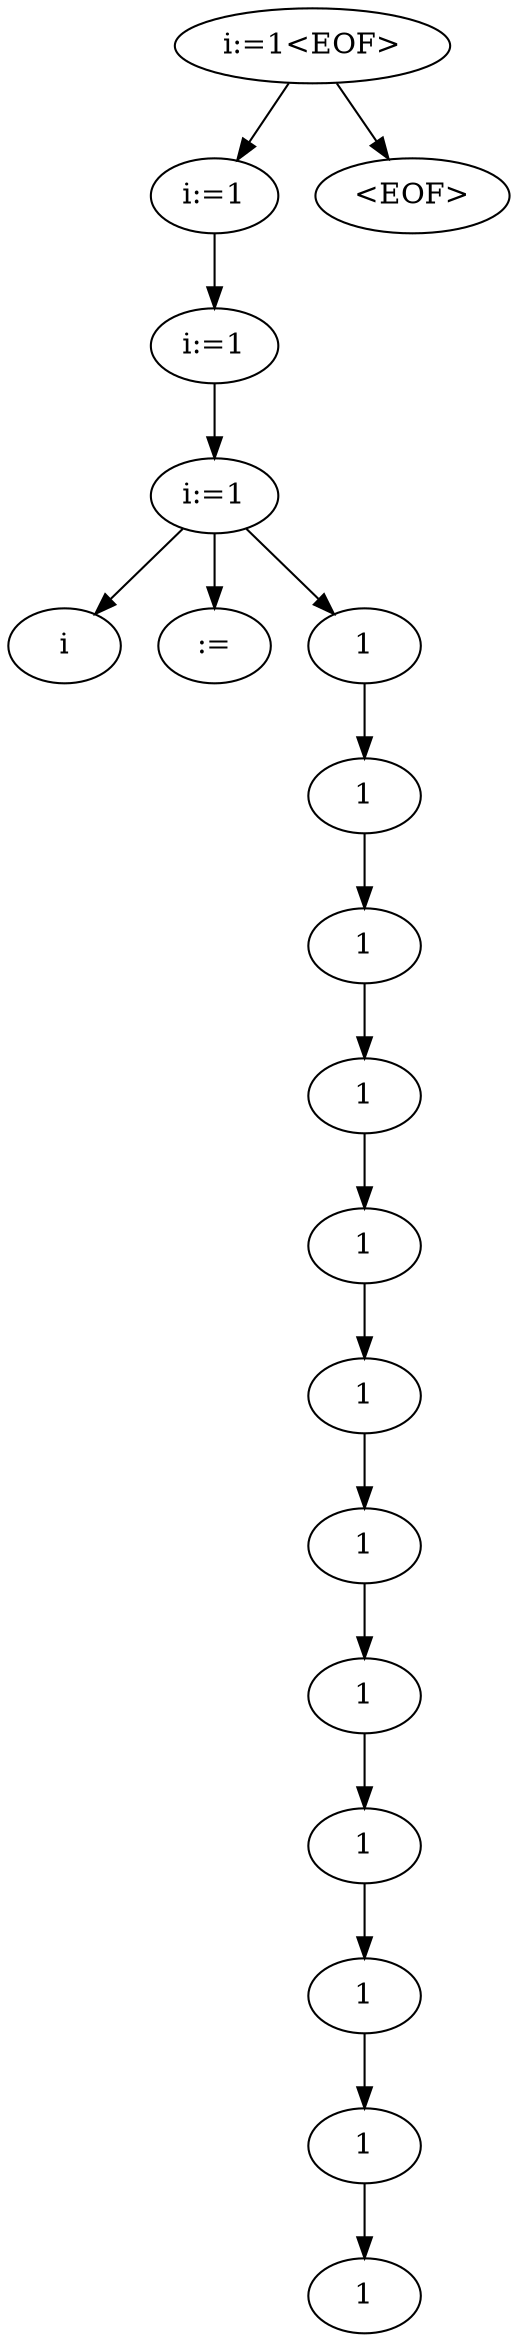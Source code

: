 digraph G {
n0 [label="i:=1<EOF>"];
n1 [label="i:=1"];
n0 -> n1;
n2 [label="i:=1"];
n1 -> n2;
n3 [label="i:=1"];
n2 -> n3;
n4 [label="i"];
n3 -> n4;
n5 [label=":="];
n3 -> n5;
n6 [label="1"];
n3 -> n6;
n7 [label="1"];
n6 -> n7;
n8 [label="1"];
n7 -> n8;
n9 [label="1"];
n8 -> n9;
n10 [label="1"];
n9 -> n10;
n11 [label="1"];
n10 -> n11;
n12 [label="1"];
n11 -> n12;
n13 [label="1"];
n12 -> n13;
n14 [label="1"];
n13 -> n14;
n15 [label="1"];
n14 -> n15;
n16 [label="1"];
n15 -> n16;
n17 [label="1"];
n16 -> n17;
n18 [label="<EOF>"];
n0 -> n18;
}
